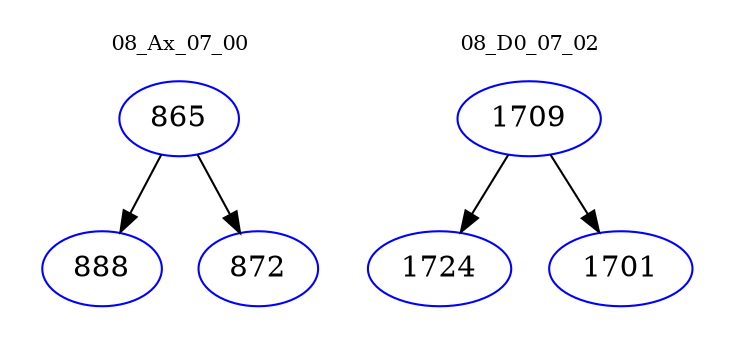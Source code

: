digraph{
subgraph cluster_0 {
color = white
label = "08_Ax_07_00";
fontsize=10;
T0_865 [label="865", color="blue"]
T0_865 -> T0_888 [color="black"]
T0_888 [label="888", color="blue"]
T0_865 -> T0_872 [color="black"]
T0_872 [label="872", color="blue"]
}
subgraph cluster_1 {
color = white
label = "08_D0_07_02";
fontsize=10;
T1_1709 [label="1709", color="blue"]
T1_1709 -> T1_1724 [color="black"]
T1_1724 [label="1724", color="blue"]
T1_1709 -> T1_1701 [color="black"]
T1_1701 [label="1701", color="blue"]
}
}
